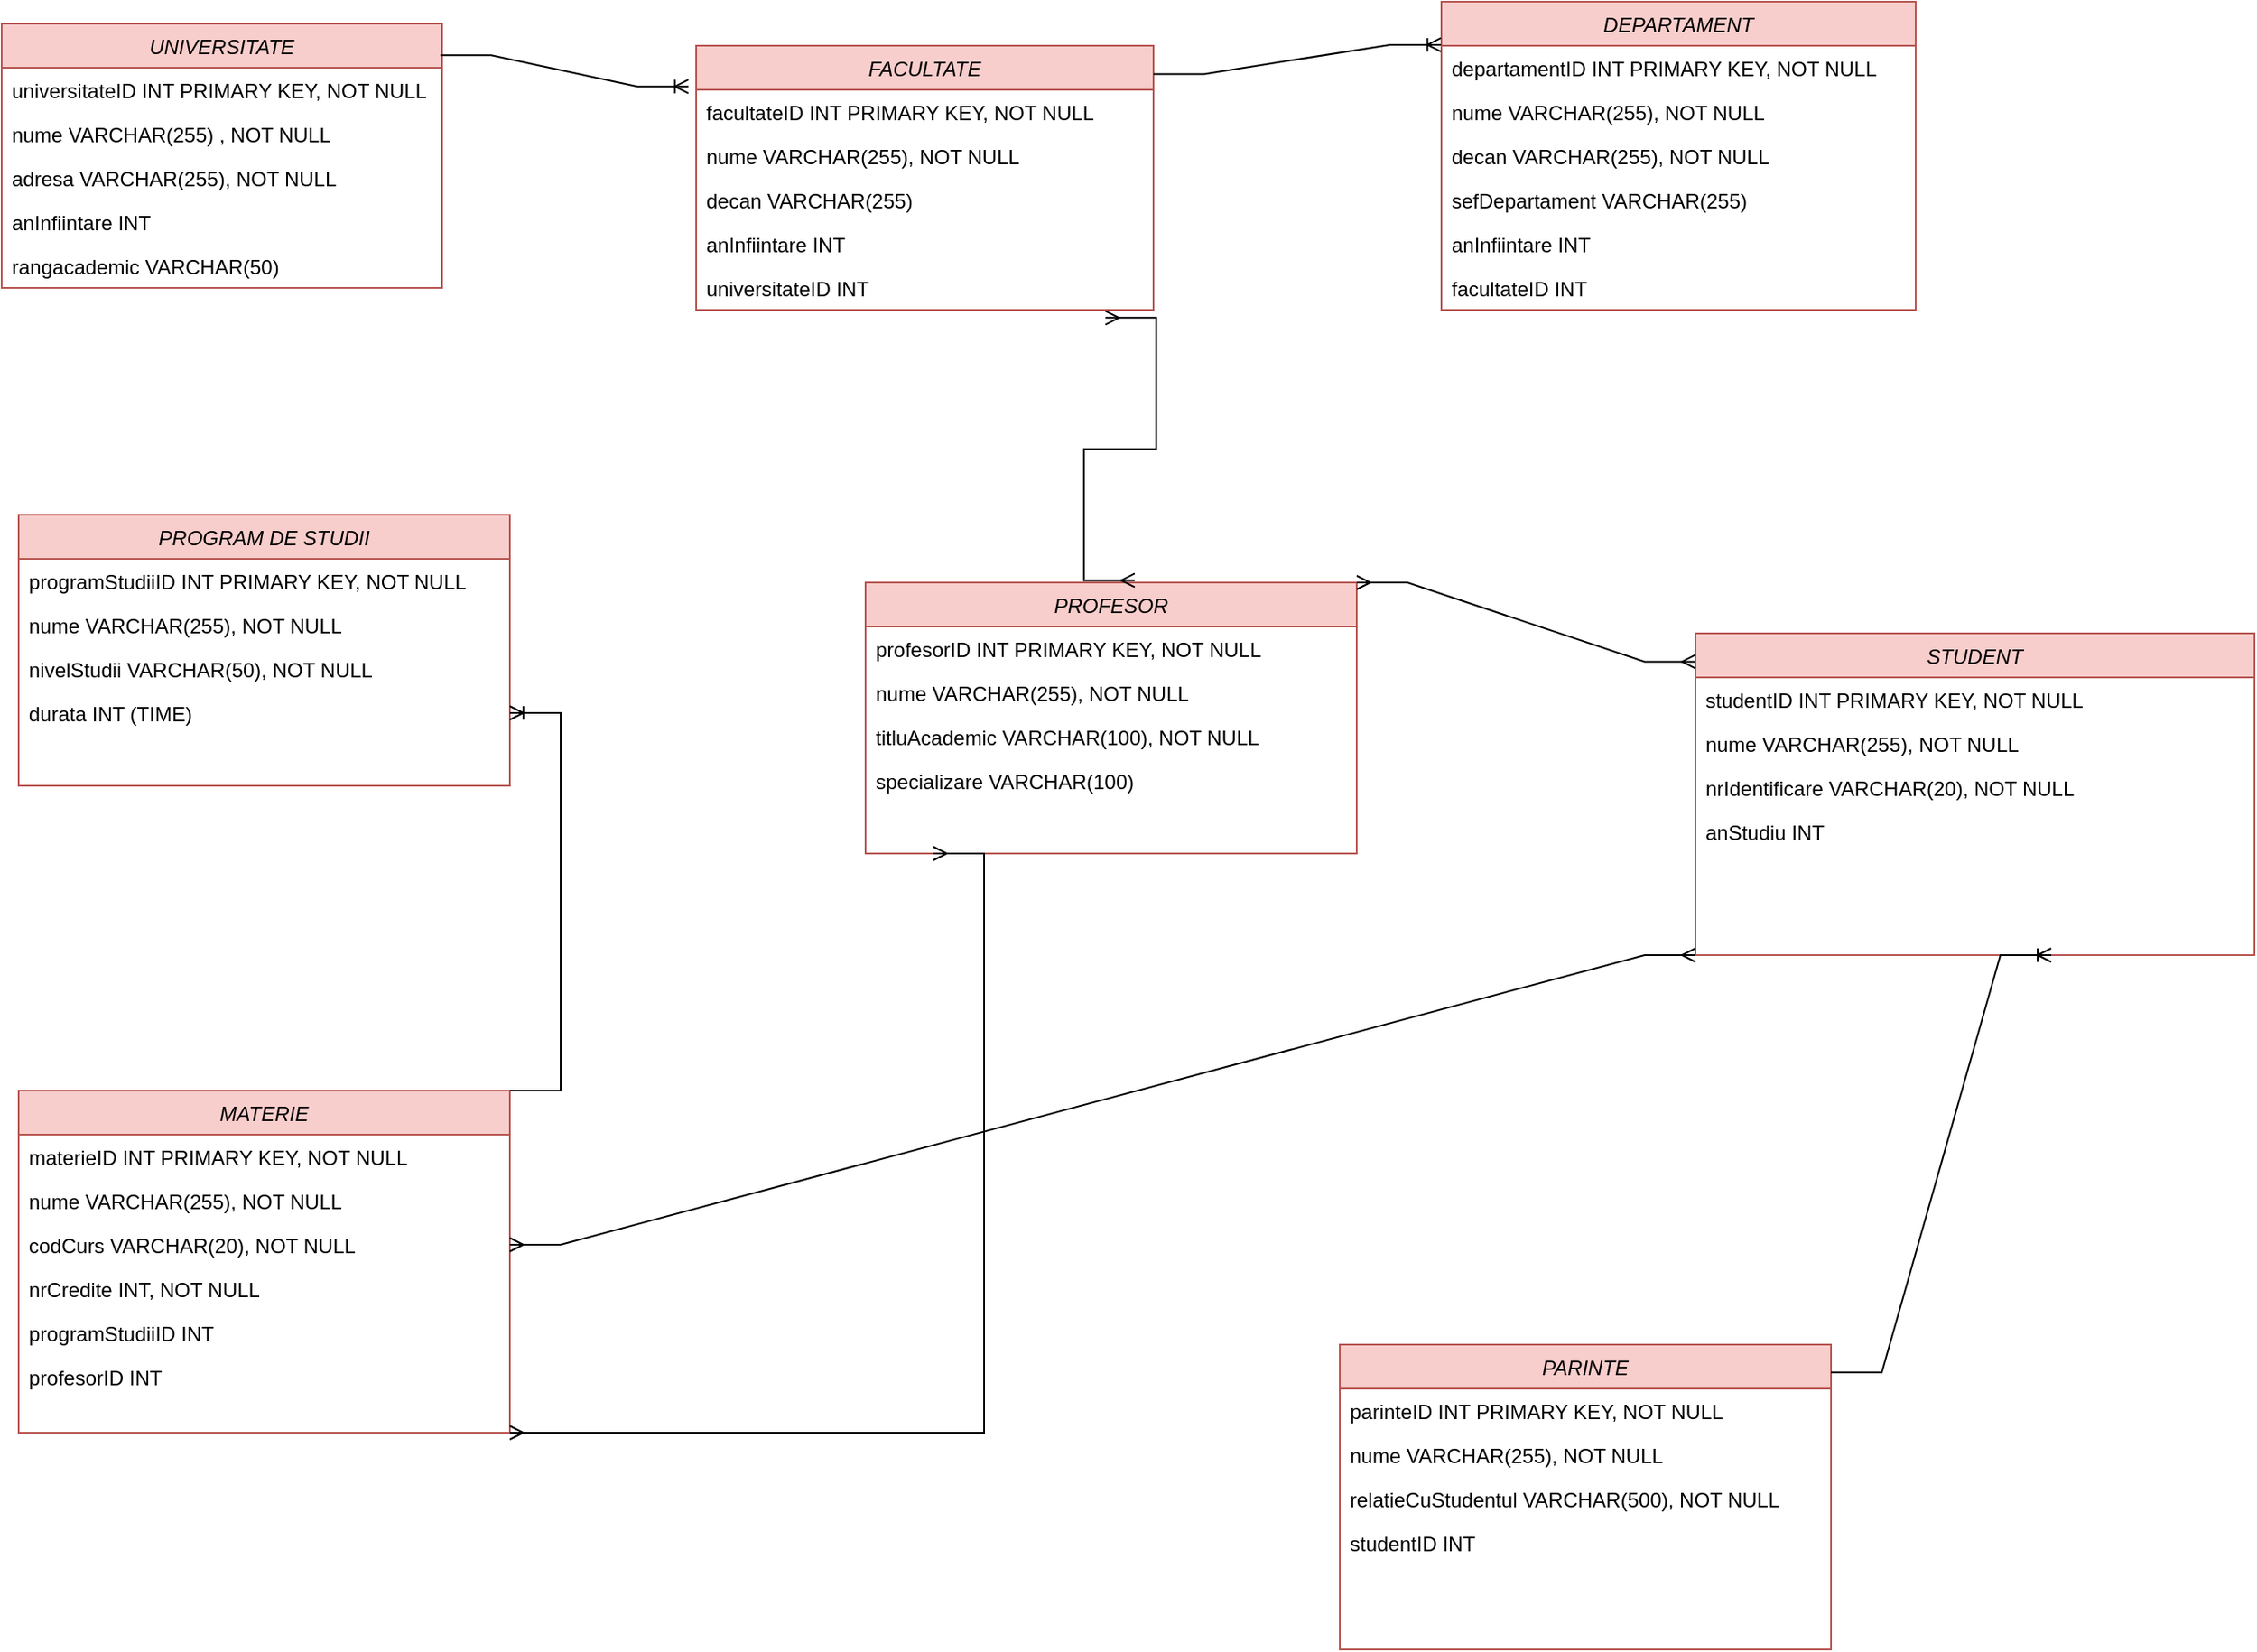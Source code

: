 <mxfile version="23.0.2" type="github">
  <diagram id="C5RBs43oDa-KdzZeNtuy" name="Page-1">
    <mxGraphModel dx="1552" dy="846" grid="1" gridSize="10" guides="1" tooltips="1" connect="1" arrows="1" fold="1" page="1" pageScale="1" pageWidth="827" pageHeight="1169" math="0" shadow="0">
      <root>
        <mxCell id="WIyWlLk6GJQsqaUBKTNV-0" />
        <mxCell id="WIyWlLk6GJQsqaUBKTNV-1" parent="WIyWlLk6GJQsqaUBKTNV-0" />
        <mxCell id="zkfFHV4jXpPFQw0GAbJ--0" value="UNIVERSITATE" style="swimlane;fontStyle=2;align=center;verticalAlign=top;childLayout=stackLayout;horizontal=1;startSize=26;horizontalStack=0;resizeParent=1;resizeLast=0;collapsible=1;marginBottom=0;rounded=0;shadow=0;strokeWidth=1;fillColor=#f8cecc;strokeColor=#b85450;" parent="WIyWlLk6GJQsqaUBKTNV-1" vertex="1">
          <mxGeometry x="20" y="40" width="260" height="156" as="geometry">
            <mxRectangle x="230" y="140" width="160" height="26" as="alternateBounds" />
          </mxGeometry>
        </mxCell>
        <mxCell id="zkfFHV4jXpPFQw0GAbJ--1" value="universitateID INT PRIMARY KEY, NOT NULL" style="text;align=left;verticalAlign=top;spacingLeft=4;spacingRight=4;overflow=hidden;rotatable=0;points=[[0,0.5],[1,0.5]];portConstraint=eastwest;" parent="zkfFHV4jXpPFQw0GAbJ--0" vertex="1">
          <mxGeometry y="26" width="260" height="26" as="geometry" />
        </mxCell>
        <mxCell id="zkfFHV4jXpPFQw0GAbJ--2" value=" nume VARCHAR(255) , NOT NULL" style="text;align=left;verticalAlign=top;spacingLeft=4;spacingRight=4;overflow=hidden;rotatable=0;points=[[0,0.5],[1,0.5]];portConstraint=eastwest;rounded=0;shadow=0;html=0;" parent="zkfFHV4jXpPFQw0GAbJ--0" vertex="1">
          <mxGeometry y="52" width="260" height="26" as="geometry" />
        </mxCell>
        <mxCell id="zkfFHV4jXpPFQw0GAbJ--3" value="adresa VARCHAR(255), NOT NULL" style="text;align=left;verticalAlign=top;spacingLeft=4;spacingRight=4;overflow=hidden;rotatable=0;points=[[0,0.5],[1,0.5]];portConstraint=eastwest;rounded=0;shadow=0;html=0;" parent="zkfFHV4jXpPFQw0GAbJ--0" vertex="1">
          <mxGeometry y="78" width="260" height="26" as="geometry" />
        </mxCell>
        <mxCell id="k08-nYTEj-qLaKqqlvVj-0" value="anInfiintare INT" style="text;align=left;verticalAlign=top;spacingLeft=4;spacingRight=4;overflow=hidden;rotatable=0;points=[[0,0.5],[1,0.5]];portConstraint=eastwest;rounded=0;shadow=0;html=0;" vertex="1" parent="zkfFHV4jXpPFQw0GAbJ--0">
          <mxGeometry y="104" width="260" height="26" as="geometry" />
        </mxCell>
        <mxCell id="k08-nYTEj-qLaKqqlvVj-1" value="rangacademic VARCHAR(50)" style="text;align=left;verticalAlign=top;spacingLeft=4;spacingRight=4;overflow=hidden;rotatable=0;points=[[0,0.5],[1,0.5]];portConstraint=eastwest;rounded=0;shadow=0;html=0;" vertex="1" parent="zkfFHV4jXpPFQw0GAbJ--0">
          <mxGeometry y="130" width="260" height="26" as="geometry" />
        </mxCell>
        <mxCell id="k08-nYTEj-qLaKqqlvVj-2" value="FACULTATE" style="swimlane;fontStyle=2;align=center;verticalAlign=top;childLayout=stackLayout;horizontal=1;startSize=26;horizontalStack=0;resizeParent=1;resizeLast=0;collapsible=1;marginBottom=0;rounded=0;shadow=0;strokeWidth=1;fillColor=#f8cecc;strokeColor=#b85450;" vertex="1" parent="WIyWlLk6GJQsqaUBKTNV-1">
          <mxGeometry x="430" y="53" width="270" height="156" as="geometry">
            <mxRectangle x="230" y="140" width="160" height="26" as="alternateBounds" />
          </mxGeometry>
        </mxCell>
        <mxCell id="k08-nYTEj-qLaKqqlvVj-3" value="facultateID INT PRIMARY KEY, NOT NULL" style="text;align=left;verticalAlign=top;spacingLeft=4;spacingRight=4;overflow=hidden;rotatable=0;points=[[0,0.5],[1,0.5]];portConstraint=eastwest;" vertex="1" parent="k08-nYTEj-qLaKqqlvVj-2">
          <mxGeometry y="26" width="270" height="26" as="geometry" />
        </mxCell>
        <mxCell id="k08-nYTEj-qLaKqqlvVj-4" value="nume VARCHAR(255), NOT NULL" style="text;align=left;verticalAlign=top;spacingLeft=4;spacingRight=4;overflow=hidden;rotatable=0;points=[[0,0.5],[1,0.5]];portConstraint=eastwest;rounded=0;shadow=0;html=0;" vertex="1" parent="k08-nYTEj-qLaKqqlvVj-2">
          <mxGeometry y="52" width="270" height="26" as="geometry" />
        </mxCell>
        <mxCell id="k08-nYTEj-qLaKqqlvVj-5" value="decan VARCHAR(255)" style="text;align=left;verticalAlign=top;spacingLeft=4;spacingRight=4;overflow=hidden;rotatable=0;points=[[0,0.5],[1,0.5]];portConstraint=eastwest;rounded=0;shadow=0;html=0;" vertex="1" parent="k08-nYTEj-qLaKqqlvVj-2">
          <mxGeometry y="78" width="270" height="26" as="geometry" />
        </mxCell>
        <mxCell id="k08-nYTEj-qLaKqqlvVj-6" value="anInfiintare INT" style="text;align=left;verticalAlign=top;spacingLeft=4;spacingRight=4;overflow=hidden;rotatable=0;points=[[0,0.5],[1,0.5]];portConstraint=eastwest;rounded=0;shadow=0;html=0;" vertex="1" parent="k08-nYTEj-qLaKqqlvVj-2">
          <mxGeometry y="104" width="270" height="26" as="geometry" />
        </mxCell>
        <mxCell id="k08-nYTEj-qLaKqqlvVj-7" value="universitateID INT" style="text;align=left;verticalAlign=top;spacingLeft=4;spacingRight=4;overflow=hidden;rotatable=0;points=[[0,0.5],[1,0.5]];portConstraint=eastwest;rounded=0;shadow=0;html=0;" vertex="1" parent="k08-nYTEj-qLaKqqlvVj-2">
          <mxGeometry y="130" width="270" height="26" as="geometry" />
        </mxCell>
        <mxCell id="k08-nYTEj-qLaKqqlvVj-8" value="DEPARTAMENT" style="swimlane;fontStyle=2;align=center;verticalAlign=top;childLayout=stackLayout;horizontal=1;startSize=26;horizontalStack=0;resizeParent=1;resizeLast=0;collapsible=1;marginBottom=0;rounded=0;shadow=0;strokeWidth=1;fillColor=#f8cecc;strokeColor=#b85450;" vertex="1" parent="WIyWlLk6GJQsqaUBKTNV-1">
          <mxGeometry x="870" y="27" width="280" height="182" as="geometry">
            <mxRectangle x="230" y="140" width="160" height="26" as="alternateBounds" />
          </mxGeometry>
        </mxCell>
        <mxCell id="k08-nYTEj-qLaKqqlvVj-9" value="departamentID INT PRIMARY KEY, NOT NULL" style="text;align=left;verticalAlign=top;spacingLeft=4;spacingRight=4;overflow=hidden;rotatable=0;points=[[0,0.5],[1,0.5]];portConstraint=eastwest;" vertex="1" parent="k08-nYTEj-qLaKqqlvVj-8">
          <mxGeometry y="26" width="280" height="26" as="geometry" />
        </mxCell>
        <mxCell id="k08-nYTEj-qLaKqqlvVj-10" value="nume VARCHAR(255), NOT NULL" style="text;align=left;verticalAlign=top;spacingLeft=4;spacingRight=4;overflow=hidden;rotatable=0;points=[[0,0.5],[1,0.5]];portConstraint=eastwest;rounded=0;shadow=0;html=0;" vertex="1" parent="k08-nYTEj-qLaKqqlvVj-8">
          <mxGeometry y="52" width="280" height="26" as="geometry" />
        </mxCell>
        <mxCell id="k08-nYTEj-qLaKqqlvVj-11" value="decan VARCHAR(255), NOT NULL" style="text;align=left;verticalAlign=top;spacingLeft=4;spacingRight=4;overflow=hidden;rotatable=0;points=[[0,0.5],[1,0.5]];portConstraint=eastwest;rounded=0;shadow=0;html=0;" vertex="1" parent="k08-nYTEj-qLaKqqlvVj-8">
          <mxGeometry y="78" width="280" height="26" as="geometry" />
        </mxCell>
        <mxCell id="k08-nYTEj-qLaKqqlvVj-12" value="sefDepartament VARCHAR(255)" style="text;align=left;verticalAlign=top;spacingLeft=4;spacingRight=4;overflow=hidden;rotatable=0;points=[[0,0.5],[1,0.5]];portConstraint=eastwest;rounded=0;shadow=0;html=0;" vertex="1" parent="k08-nYTEj-qLaKqqlvVj-8">
          <mxGeometry y="104" width="280" height="26" as="geometry" />
        </mxCell>
        <mxCell id="k08-nYTEj-qLaKqqlvVj-13" value="anInfiintare INT" style="text;align=left;verticalAlign=top;spacingLeft=4;spacingRight=4;overflow=hidden;rotatable=0;points=[[0,0.5],[1,0.5]];portConstraint=eastwest;rounded=0;shadow=0;html=0;" vertex="1" parent="k08-nYTEj-qLaKqqlvVj-8">
          <mxGeometry y="130" width="280" height="26" as="geometry" />
        </mxCell>
        <mxCell id="k08-nYTEj-qLaKqqlvVj-14" value="facultateID INT" style="text;align=left;verticalAlign=top;spacingLeft=4;spacingRight=4;overflow=hidden;rotatable=0;points=[[0,0.5],[1,0.5]];portConstraint=eastwest;rounded=0;shadow=0;html=0;" vertex="1" parent="k08-nYTEj-qLaKqqlvVj-8">
          <mxGeometry y="156" width="280" height="26" as="geometry" />
        </mxCell>
        <mxCell id="k08-nYTEj-qLaKqqlvVj-15" value="PROGRAM DE STUDII" style="swimlane;fontStyle=2;align=center;verticalAlign=top;childLayout=stackLayout;horizontal=1;startSize=26;horizontalStack=0;resizeParent=1;resizeLast=0;collapsible=1;marginBottom=0;rounded=0;shadow=0;strokeWidth=1;fillColor=#f8cecc;strokeColor=#b85450;" vertex="1" parent="WIyWlLk6GJQsqaUBKTNV-1">
          <mxGeometry x="30" y="330" width="290" height="160" as="geometry">
            <mxRectangle x="230" y="140" width="160" height="26" as="alternateBounds" />
          </mxGeometry>
        </mxCell>
        <mxCell id="k08-nYTEj-qLaKqqlvVj-16" value="programStudiiID INT PRIMARY KEY, NOT NULL" style="text;align=left;verticalAlign=top;spacingLeft=4;spacingRight=4;overflow=hidden;rotatable=0;points=[[0,0.5],[1,0.5]];portConstraint=eastwest;" vertex="1" parent="k08-nYTEj-qLaKqqlvVj-15">
          <mxGeometry y="26" width="290" height="26" as="geometry" />
        </mxCell>
        <mxCell id="k08-nYTEj-qLaKqqlvVj-17" value="nume VARCHAR(255), NOT NULL" style="text;align=left;verticalAlign=top;spacingLeft=4;spacingRight=4;overflow=hidden;rotatable=0;points=[[0,0.5],[1,0.5]];portConstraint=eastwest;rounded=0;shadow=0;html=0;" vertex="1" parent="k08-nYTEj-qLaKqqlvVj-15">
          <mxGeometry y="52" width="290" height="26" as="geometry" />
        </mxCell>
        <mxCell id="k08-nYTEj-qLaKqqlvVj-18" value="nivelStudii VARCHAR(50), NOT NULL" style="text;align=left;verticalAlign=top;spacingLeft=4;spacingRight=4;overflow=hidden;rotatable=0;points=[[0,0.5],[1,0.5]];portConstraint=eastwest;rounded=0;shadow=0;html=0;" vertex="1" parent="k08-nYTEj-qLaKqqlvVj-15">
          <mxGeometry y="78" width="290" height="26" as="geometry" />
        </mxCell>
        <mxCell id="k08-nYTEj-qLaKqqlvVj-19" value=" durata INT (TIME)" style="text;align=left;verticalAlign=top;spacingLeft=4;spacingRight=4;overflow=hidden;rotatable=0;points=[[0,0.5],[1,0.5]];portConstraint=eastwest;rounded=0;shadow=0;html=0;" vertex="1" parent="k08-nYTEj-qLaKqqlvVj-15">
          <mxGeometry y="104" width="290" height="26" as="geometry" />
        </mxCell>
        <mxCell id="k08-nYTEj-qLaKqqlvVj-22" value="PROFESOR" style="swimlane;fontStyle=2;align=center;verticalAlign=top;childLayout=stackLayout;horizontal=1;startSize=26;horizontalStack=0;resizeParent=1;resizeLast=0;collapsible=1;marginBottom=0;rounded=0;shadow=0;strokeWidth=1;fillColor=#f8cecc;strokeColor=#b85450;" vertex="1" parent="WIyWlLk6GJQsqaUBKTNV-1">
          <mxGeometry x="530" y="370" width="290" height="160" as="geometry">
            <mxRectangle x="230" y="140" width="160" height="26" as="alternateBounds" />
          </mxGeometry>
        </mxCell>
        <mxCell id="k08-nYTEj-qLaKqqlvVj-23" value="profesorID INT PRIMARY KEY, NOT NULL" style="text;align=left;verticalAlign=top;spacingLeft=4;spacingRight=4;overflow=hidden;rotatable=0;points=[[0,0.5],[1,0.5]];portConstraint=eastwest;" vertex="1" parent="k08-nYTEj-qLaKqqlvVj-22">
          <mxGeometry y="26" width="290" height="26" as="geometry" />
        </mxCell>
        <mxCell id="k08-nYTEj-qLaKqqlvVj-24" value="nume VARCHAR(255), NOT NULL" style="text;align=left;verticalAlign=top;spacingLeft=4;spacingRight=4;overflow=hidden;rotatable=0;points=[[0,0.5],[1,0.5]];portConstraint=eastwest;rounded=0;shadow=0;html=0;" vertex="1" parent="k08-nYTEj-qLaKqqlvVj-22">
          <mxGeometry y="52" width="290" height="26" as="geometry" />
        </mxCell>
        <mxCell id="k08-nYTEj-qLaKqqlvVj-25" value=" titluAcademic VARCHAR(100), NOT NULL" style="text;align=left;verticalAlign=top;spacingLeft=4;spacingRight=4;overflow=hidden;rotatable=0;points=[[0,0.5],[1,0.5]];portConstraint=eastwest;rounded=0;shadow=0;html=0;" vertex="1" parent="k08-nYTEj-qLaKqqlvVj-22">
          <mxGeometry y="78" width="290" height="26" as="geometry" />
        </mxCell>
        <mxCell id="k08-nYTEj-qLaKqqlvVj-26" value="specializare VARCHAR(100)" style="text;align=left;verticalAlign=top;spacingLeft=4;spacingRight=4;overflow=hidden;rotatable=0;points=[[0,0.5],[1,0.5]];portConstraint=eastwest;rounded=0;shadow=0;html=0;" vertex="1" parent="k08-nYTEj-qLaKqqlvVj-22">
          <mxGeometry y="104" width="290" height="26" as="geometry" />
        </mxCell>
        <mxCell id="k08-nYTEj-qLaKqqlvVj-27" value="STUDENT" style="swimlane;fontStyle=2;align=center;verticalAlign=top;childLayout=stackLayout;horizontal=1;startSize=26;horizontalStack=0;resizeParent=1;resizeLast=0;collapsible=1;marginBottom=0;rounded=0;shadow=0;strokeWidth=1;fillColor=#f8cecc;strokeColor=#b85450;" vertex="1" parent="WIyWlLk6GJQsqaUBKTNV-1">
          <mxGeometry x="1020" y="400" width="330" height="190" as="geometry">
            <mxRectangle x="230" y="140" width="160" height="26" as="alternateBounds" />
          </mxGeometry>
        </mxCell>
        <mxCell id="k08-nYTEj-qLaKqqlvVj-28" value=" studentID INT PRIMARY KEY, NOT NULL" style="text;align=left;verticalAlign=top;spacingLeft=4;spacingRight=4;overflow=hidden;rotatable=0;points=[[0,0.5],[1,0.5]];portConstraint=eastwest;" vertex="1" parent="k08-nYTEj-qLaKqqlvVj-27">
          <mxGeometry y="26" width="330" height="26" as="geometry" />
        </mxCell>
        <mxCell id="k08-nYTEj-qLaKqqlvVj-29" value="nume VARCHAR(255), NOT NULL" style="text;align=left;verticalAlign=top;spacingLeft=4;spacingRight=4;overflow=hidden;rotatable=0;points=[[0,0.5],[1,0.5]];portConstraint=eastwest;rounded=0;shadow=0;html=0;" vertex="1" parent="k08-nYTEj-qLaKqqlvVj-27">
          <mxGeometry y="52" width="330" height="26" as="geometry" />
        </mxCell>
        <mxCell id="k08-nYTEj-qLaKqqlvVj-30" value="nrIdentificare VARCHAR(20), NOT NULL" style="text;align=left;verticalAlign=top;spacingLeft=4;spacingRight=4;overflow=hidden;rotatable=0;points=[[0,0.5],[1,0.5]];portConstraint=eastwest;rounded=0;shadow=0;html=0;" vertex="1" parent="k08-nYTEj-qLaKqqlvVj-27">
          <mxGeometry y="78" width="330" height="26" as="geometry" />
        </mxCell>
        <mxCell id="k08-nYTEj-qLaKqqlvVj-31" value=" anStudiu INT" style="text;align=left;verticalAlign=top;spacingLeft=4;spacingRight=4;overflow=hidden;rotatable=0;points=[[0,0.5],[1,0.5]];portConstraint=eastwest;rounded=0;shadow=0;html=0;" vertex="1" parent="k08-nYTEj-qLaKqqlvVj-27">
          <mxGeometry y="104" width="330" height="26" as="geometry" />
        </mxCell>
        <mxCell id="k08-nYTEj-qLaKqqlvVj-32" value="MATERIE" style="swimlane;fontStyle=2;align=center;verticalAlign=top;childLayout=stackLayout;horizontal=1;startSize=26;horizontalStack=0;resizeParent=1;resizeLast=0;collapsible=1;marginBottom=0;rounded=0;shadow=0;strokeWidth=1;fillColor=#f8cecc;strokeColor=#b85450;" vertex="1" parent="WIyWlLk6GJQsqaUBKTNV-1">
          <mxGeometry x="30" y="670" width="290" height="202" as="geometry">
            <mxRectangle x="230" y="140" width="160" height="26" as="alternateBounds" />
          </mxGeometry>
        </mxCell>
        <mxCell id="k08-nYTEj-qLaKqqlvVj-33" value=" materieID INT PRIMARY KEY, NOT NULL" style="text;align=left;verticalAlign=top;spacingLeft=4;spacingRight=4;overflow=hidden;rotatable=0;points=[[0,0.5],[1,0.5]];portConstraint=eastwest;" vertex="1" parent="k08-nYTEj-qLaKqqlvVj-32">
          <mxGeometry y="26" width="290" height="26" as="geometry" />
        </mxCell>
        <mxCell id="k08-nYTEj-qLaKqqlvVj-34" value=" nume VARCHAR(255), NOT NULL" style="text;align=left;verticalAlign=top;spacingLeft=4;spacingRight=4;overflow=hidden;rotatable=0;points=[[0,0.5],[1,0.5]];portConstraint=eastwest;rounded=0;shadow=0;html=0;" vertex="1" parent="k08-nYTEj-qLaKqqlvVj-32">
          <mxGeometry y="52" width="290" height="26" as="geometry" />
        </mxCell>
        <mxCell id="k08-nYTEj-qLaKqqlvVj-35" value=" codCurs VARCHAR(20), NOT NULL" style="text;align=left;verticalAlign=top;spacingLeft=4;spacingRight=4;overflow=hidden;rotatable=0;points=[[0,0.5],[1,0.5]];portConstraint=eastwest;rounded=0;shadow=0;html=0;" vertex="1" parent="k08-nYTEj-qLaKqqlvVj-32">
          <mxGeometry y="78" width="290" height="26" as="geometry" />
        </mxCell>
        <mxCell id="k08-nYTEj-qLaKqqlvVj-36" value="nrCredite INT, NOT NULL" style="text;align=left;verticalAlign=top;spacingLeft=4;spacingRight=4;overflow=hidden;rotatable=0;points=[[0,0.5],[1,0.5]];portConstraint=eastwest;rounded=0;shadow=0;html=0;" vertex="1" parent="k08-nYTEj-qLaKqqlvVj-32">
          <mxGeometry y="104" width="290" height="26" as="geometry" />
        </mxCell>
        <mxCell id="k08-nYTEj-qLaKqqlvVj-37" value=" programStudiiID INT" style="text;align=left;verticalAlign=top;spacingLeft=4;spacingRight=4;overflow=hidden;rotatable=0;points=[[0,0.5],[1,0.5]];portConstraint=eastwest;rounded=0;shadow=0;html=0;" vertex="1" parent="k08-nYTEj-qLaKqqlvVj-32">
          <mxGeometry y="130" width="290" height="26" as="geometry" />
        </mxCell>
        <mxCell id="k08-nYTEj-qLaKqqlvVj-38" value=" profesorID INT" style="text;align=left;verticalAlign=top;spacingLeft=4;spacingRight=4;overflow=hidden;rotatable=0;points=[[0,0.5],[1,0.5]];portConstraint=eastwest;rounded=0;shadow=0;html=0;" vertex="1" parent="k08-nYTEj-qLaKqqlvVj-32">
          <mxGeometry y="156" width="290" height="26" as="geometry" />
        </mxCell>
        <mxCell id="k08-nYTEj-qLaKqqlvVj-39" value="PARINTE" style="swimlane;fontStyle=2;align=center;verticalAlign=top;childLayout=stackLayout;horizontal=1;startSize=26;horizontalStack=0;resizeParent=1;resizeLast=0;collapsible=1;marginBottom=0;rounded=0;shadow=0;strokeWidth=1;fillColor=#f8cecc;strokeColor=#b85450;" vertex="1" parent="WIyWlLk6GJQsqaUBKTNV-1">
          <mxGeometry x="810" y="820" width="290" height="180" as="geometry">
            <mxRectangle x="230" y="140" width="160" height="26" as="alternateBounds" />
          </mxGeometry>
        </mxCell>
        <mxCell id="k08-nYTEj-qLaKqqlvVj-40" value="parinteID INT PRIMARY KEY, NOT NULL" style="text;align=left;verticalAlign=top;spacingLeft=4;spacingRight=4;overflow=hidden;rotatable=0;points=[[0,0.5],[1,0.5]];portConstraint=eastwest;" vertex="1" parent="k08-nYTEj-qLaKqqlvVj-39">
          <mxGeometry y="26" width="290" height="26" as="geometry" />
        </mxCell>
        <mxCell id="k08-nYTEj-qLaKqqlvVj-41" value="nume VARCHAR(255), NOT NULL" style="text;align=left;verticalAlign=top;spacingLeft=4;spacingRight=4;overflow=hidden;rotatable=0;points=[[0,0.5],[1,0.5]];portConstraint=eastwest;rounded=0;shadow=0;html=0;" vertex="1" parent="k08-nYTEj-qLaKqqlvVj-39">
          <mxGeometry y="52" width="290" height="26" as="geometry" />
        </mxCell>
        <mxCell id="k08-nYTEj-qLaKqqlvVj-42" value=" relatieCuStudentul VARCHAR(500), NOT NULL" style="text;align=left;verticalAlign=top;spacingLeft=4;spacingRight=4;overflow=hidden;rotatable=0;points=[[0,0.5],[1,0.5]];portConstraint=eastwest;rounded=0;shadow=0;html=0;" vertex="1" parent="k08-nYTEj-qLaKqqlvVj-39">
          <mxGeometry y="78" width="290" height="26" as="geometry" />
        </mxCell>
        <mxCell id="k08-nYTEj-qLaKqqlvVj-43" value="studentID INT" style="text;align=left;verticalAlign=top;spacingLeft=4;spacingRight=4;overflow=hidden;rotatable=0;points=[[0,0.5],[1,0.5]];portConstraint=eastwest;rounded=0;shadow=0;html=0;" vertex="1" parent="k08-nYTEj-qLaKqqlvVj-39">
          <mxGeometry y="104" width="290" height="26" as="geometry" />
        </mxCell>
        <mxCell id="k08-nYTEj-qLaKqqlvVj-47" value="" style="edgeStyle=entityRelationEdgeStyle;fontSize=12;html=1;endArrow=ERoneToMany;rounded=0;entryX=-0.017;entryY=-0.074;entryDx=0;entryDy=0;entryPerimeter=0;exitX=0.996;exitY=-0.284;exitDx=0;exitDy=0;exitPerimeter=0;" edge="1" parent="WIyWlLk6GJQsqaUBKTNV-1" source="zkfFHV4jXpPFQw0GAbJ--1" target="k08-nYTEj-qLaKqqlvVj-3">
          <mxGeometry width="100" height="100" relative="1" as="geometry">
            <mxPoint x="590" y="240" as="sourcePoint" />
            <mxPoint x="690" y="140" as="targetPoint" />
          </mxGeometry>
        </mxCell>
        <mxCell id="k08-nYTEj-qLaKqqlvVj-48" value="" style="edgeStyle=entityRelationEdgeStyle;fontSize=12;html=1;endArrow=ERoneToMany;rounded=0;entryX=-0.001;entryY=0.14;entryDx=0;entryDy=0;entryPerimeter=0;exitX=1;exitY=0.107;exitDx=0;exitDy=0;exitPerimeter=0;" edge="1" parent="WIyWlLk6GJQsqaUBKTNV-1" source="k08-nYTEj-qLaKqqlvVj-2" target="k08-nYTEj-qLaKqqlvVj-8">
          <mxGeometry width="100" height="100" relative="1" as="geometry">
            <mxPoint x="590" y="240" as="sourcePoint" />
            <mxPoint x="690" y="140" as="targetPoint" />
          </mxGeometry>
        </mxCell>
        <mxCell id="k08-nYTEj-qLaKqqlvVj-50" value="" style="edgeStyle=entityRelationEdgeStyle;fontSize=12;html=1;endArrow=ERmany;startArrow=ERmany;rounded=0;entryX=0.895;entryY=1.18;entryDx=0;entryDy=0;entryPerimeter=0;exitX=0.548;exitY=-0.008;exitDx=0;exitDy=0;exitPerimeter=0;" edge="1" parent="WIyWlLk6GJQsqaUBKTNV-1" source="k08-nYTEj-qLaKqqlvVj-22" target="k08-nYTEj-qLaKqqlvVj-7">
          <mxGeometry width="100" height="100" relative="1" as="geometry">
            <mxPoint x="590" y="500" as="sourcePoint" />
            <mxPoint x="690" y="400" as="targetPoint" />
          </mxGeometry>
        </mxCell>
        <mxCell id="k08-nYTEj-qLaKqqlvVj-53" value="" style="edgeStyle=entityRelationEdgeStyle;fontSize=12;html=1;endArrow=ERoneToMany;rounded=0;entryX=1;entryY=0.5;entryDx=0;entryDy=0;exitX=1;exitY=0;exitDx=0;exitDy=0;" edge="1" parent="WIyWlLk6GJQsqaUBKTNV-1" source="k08-nYTEj-qLaKqqlvVj-32" target="k08-nYTEj-qLaKqqlvVj-19">
          <mxGeometry width="100" height="100" relative="1" as="geometry">
            <mxPoint x="590" y="500" as="sourcePoint" />
            <mxPoint x="690" y="400" as="targetPoint" />
          </mxGeometry>
        </mxCell>
        <mxCell id="k08-nYTEj-qLaKqqlvVj-54" value="" style="edgeStyle=entityRelationEdgeStyle;fontSize=12;html=1;endArrow=ERmany;startArrow=ERmany;rounded=0;entryX=1;entryY=1;entryDx=0;entryDy=0;" edge="1" parent="WIyWlLk6GJQsqaUBKTNV-1" target="k08-nYTEj-qLaKqqlvVj-32">
          <mxGeometry width="100" height="100" relative="1" as="geometry">
            <mxPoint x="570" y="530" as="sourcePoint" />
            <mxPoint x="500" y="790" as="targetPoint" />
          </mxGeometry>
        </mxCell>
        <mxCell id="k08-nYTEj-qLaKqqlvVj-55" value="" style="edgeStyle=entityRelationEdgeStyle;fontSize=12;html=1;endArrow=ERmany;startArrow=ERmany;rounded=0;entryX=0;entryY=1;entryDx=0;entryDy=0;exitX=1;exitY=0.5;exitDx=0;exitDy=0;" edge="1" parent="WIyWlLk6GJQsqaUBKTNV-1" source="k08-nYTEj-qLaKqqlvVj-35" target="k08-nYTEj-qLaKqqlvVj-27">
          <mxGeometry width="100" height="100" relative="1" as="geometry">
            <mxPoint x="590" y="500" as="sourcePoint" />
            <mxPoint x="690" y="400" as="targetPoint" />
          </mxGeometry>
        </mxCell>
        <mxCell id="k08-nYTEj-qLaKqqlvVj-56" value="" style="edgeStyle=entityRelationEdgeStyle;fontSize=12;html=1;endArrow=ERmany;startArrow=ERmany;rounded=0;entryX=0;entryY=0.088;entryDx=0;entryDy=0;entryPerimeter=0;exitX=1;exitY=0;exitDx=0;exitDy=0;" edge="1" parent="WIyWlLk6GJQsqaUBKTNV-1" source="k08-nYTEj-qLaKqqlvVj-22" target="k08-nYTEj-qLaKqqlvVj-27">
          <mxGeometry width="100" height="100" relative="1" as="geometry">
            <mxPoint x="590" y="500" as="sourcePoint" />
            <mxPoint x="690" y="400" as="targetPoint" />
          </mxGeometry>
        </mxCell>
        <mxCell id="k08-nYTEj-qLaKqqlvVj-57" value="" style="edgeStyle=entityRelationEdgeStyle;fontSize=12;html=1;endArrow=ERoneToMany;rounded=0;exitX=1;exitY=0.091;exitDx=0;exitDy=0;exitPerimeter=0;" edge="1" parent="WIyWlLk6GJQsqaUBKTNV-1" source="k08-nYTEj-qLaKqqlvVj-39">
          <mxGeometry width="100" height="100" relative="1" as="geometry">
            <mxPoint x="590" y="500" as="sourcePoint" />
            <mxPoint x="1230" y="590" as="targetPoint" />
          </mxGeometry>
        </mxCell>
      </root>
    </mxGraphModel>
  </diagram>
</mxfile>
